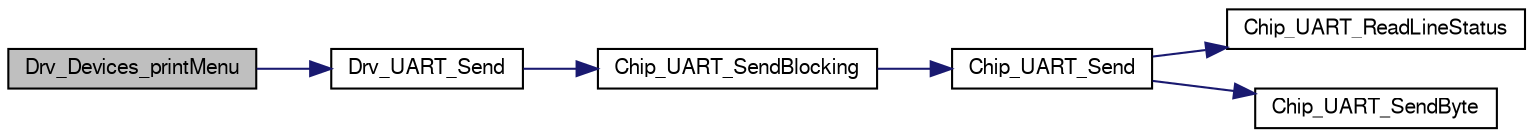 digraph "Drv_Devices_printMenu"
{
  edge [fontname="FreeSans",fontsize="10",labelfontname="FreeSans",labelfontsize="10"];
  node [fontname="FreeSans",fontsize="10",shape=record];
  rankdir="LR";
  Node1 [label="Drv_Devices_printMenu",height=0.2,width=0.4,color="black", fillcolor="grey75", style="filled", fontcolor="black"];
  Node1 -> Node2 [color="midnightblue",fontsize="10",style="solid"];
  Node2 [label="Drv_UART_Send",height=0.2,width=0.4,color="black", fillcolor="white", style="filled",URL="$group__UART__Library.html#ga3cd9c151bd9649652b8f6c7a8a371f4b",tooltip="Send data by UART. "];
  Node2 -> Node3 [color="midnightblue",fontsize="10",style="solid"];
  Node3 [label="Chip_UART_SendBlocking",height=0.2,width=0.4,color="black", fillcolor="white", style="filled",URL="$group__UART__17XX__40XX.html#gad2e45d820abdd0e1790ebd61938c100a",tooltip="Transmit a byte array through the UART peripheral (blocking) "];
  Node3 -> Node4 [color="midnightblue",fontsize="10",style="solid"];
  Node4 [label="Chip_UART_Send",height=0.2,width=0.4,color="black", fillcolor="white", style="filled",URL="$group__UART__17XX__40XX.html#gacbd726b1450510892272857e43854c4c",tooltip="Transmit a byte array through the UART peripheral (non-blocking) "];
  Node4 -> Node5 [color="midnightblue",fontsize="10",style="solid"];
  Node5 [label="Chip_UART_ReadLineStatus",height=0.2,width=0.4,color="black", fillcolor="white", style="filled",URL="$group__UART__17XX__40XX.html#gaf15ab7a9529d102b91760ed5587b279a",tooltip="Return Line Status register/status (LSR) "];
  Node4 -> Node6 [color="midnightblue",fontsize="10",style="solid"];
  Node6 [label="Chip_UART_SendByte",height=0.2,width=0.4,color="black", fillcolor="white", style="filled",URL="$group__UART__17XX__40XX.html#gaa600b8621d1425b1b493238a68f38088",tooltip="Transmit a single data byte through the UART peripheral. "];
}
